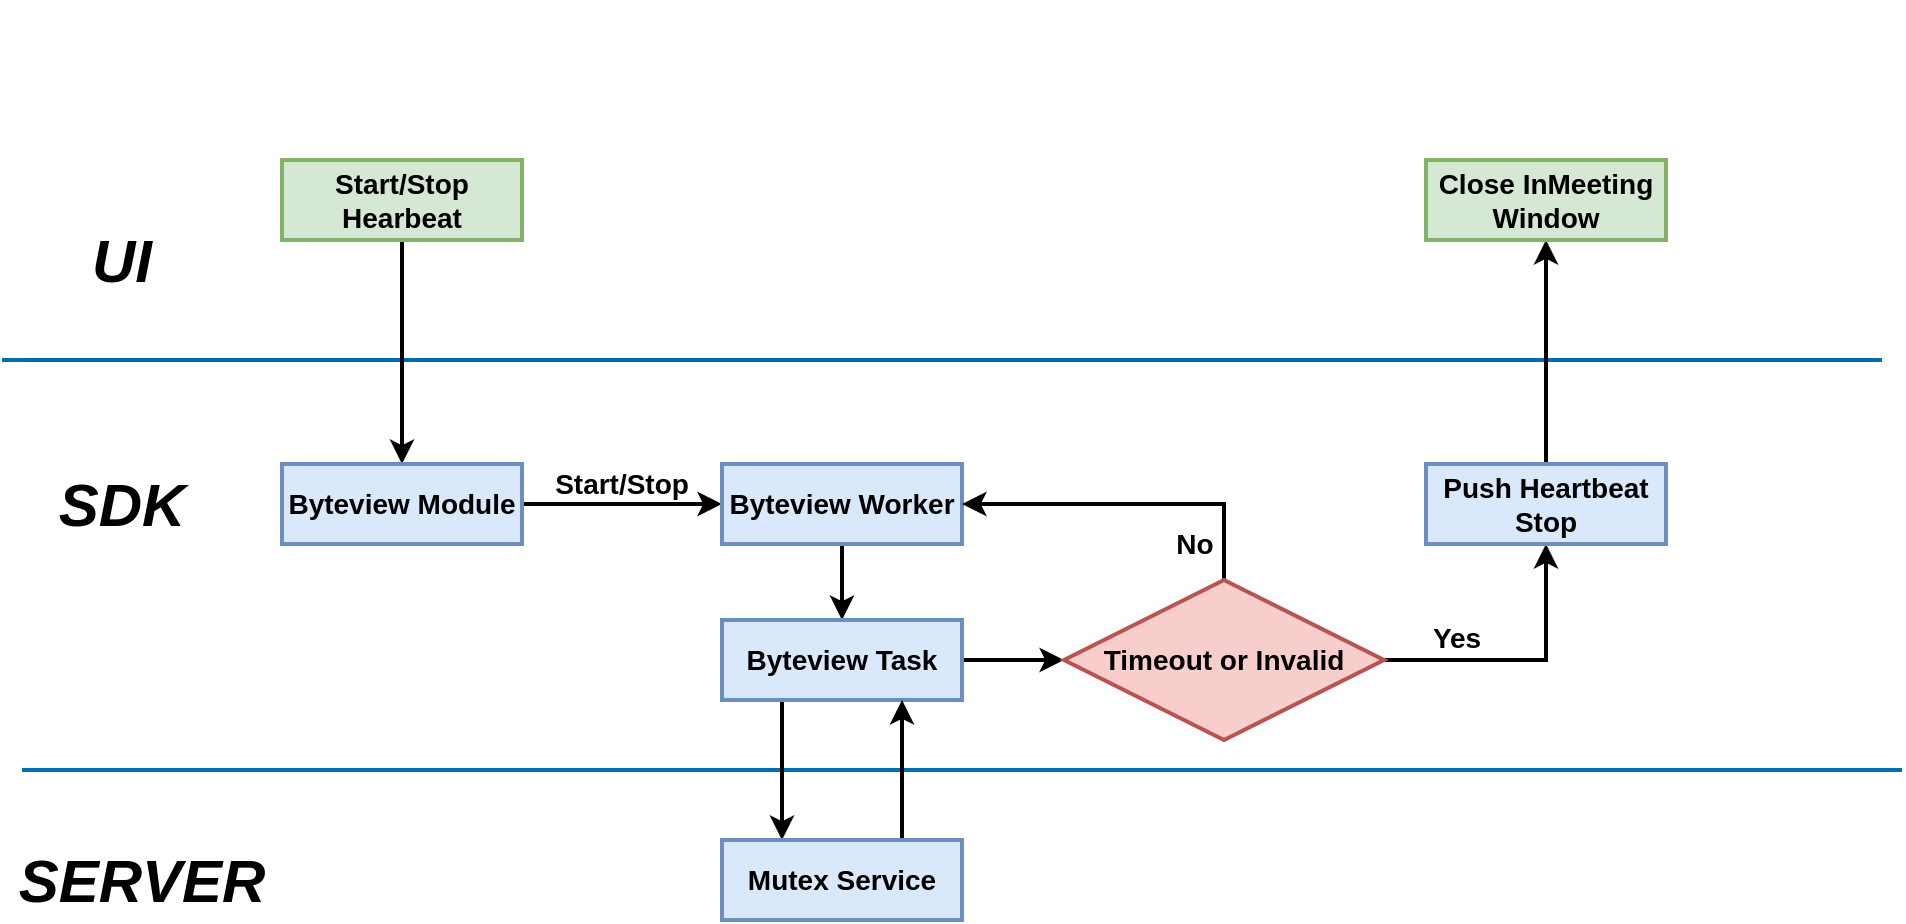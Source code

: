 <mxfile version="13.3.0" type="github">
  <diagram id="9gEZrDbee1CZRMEXm1SG" name="Page-1">
    <mxGraphModel dx="1278" dy="1112" grid="1" gridSize="10" guides="1" tooltips="1" connect="1" arrows="1" fold="1" page="1" pageScale="1" pageWidth="850" pageHeight="1100" math="0" shadow="0">
      <root>
        <mxCell id="0" />
        <mxCell id="1" parent="0" />
        <mxCell id="U9adozjTh0LEUF88zTxM-8" value="" style="line;strokeWidth=2;html=1;perimeter=backbonePerimeter;points=[];outlineConnect=0;fillColor=#1ba1e2;strokeColor=#006EAF;fontColor=#ffffff;" parent="1" vertex="1">
          <mxGeometry x="440" y="520" width="940" height="10" as="geometry" />
        </mxCell>
        <mxCell id="U9adozjTh0LEUF88zTxM-1" value="" style="rounded=0;whiteSpace=wrap;html=1;strokeColor=none;" parent="1" vertex="1">
          <mxGeometry x="430" y="140" width="50" height="50" as="geometry" />
        </mxCell>
        <mxCell id="U9adozjTh0LEUF88zTxM-4" value="" style="line;strokeWidth=2;html=1;perimeter=backbonePerimeter;points=[];outlineConnect=0;fillColor=#1ba1e2;strokeColor=#006EAF;fontColor=#ffffff;" parent="1" vertex="1">
          <mxGeometry x="430" y="315" width="940" height="10" as="geometry" />
        </mxCell>
        <mxCell id="U9adozjTh0LEUF88zTxM-5" value="&lt;i&gt;&lt;font style=&quot;font-size: 30px&quot;&gt;UI&lt;/font&gt;&lt;/i&gt;" style="text;html=1;strokeColor=none;fillColor=none;align=center;verticalAlign=middle;whiteSpace=wrap;rounded=0;fontStyle=1" parent="1" vertex="1">
          <mxGeometry x="470" y="260" width="40" height="20" as="geometry" />
        </mxCell>
        <mxCell id="U9adozjTh0LEUF88zTxM-6" value="&lt;i&gt;&lt;font style=&quot;font-size: 30px&quot;&gt;SDK&lt;/font&gt;&lt;/i&gt;" style="text;html=1;strokeColor=none;fillColor=none;align=center;verticalAlign=middle;whiteSpace=wrap;rounded=0;fontStyle=1" parent="1" vertex="1">
          <mxGeometry x="470" y="382" width="40" height="20" as="geometry" />
        </mxCell>
        <mxCell id="U9adozjTh0LEUF88zTxM-7" value="&lt;i&gt;&lt;font style=&quot;font-size: 30px&quot;&gt;SERVER&lt;/font&gt;&lt;/i&gt;" style="text;html=1;strokeColor=none;fillColor=none;align=center;verticalAlign=middle;whiteSpace=wrap;rounded=0;fontStyle=1" parent="1" vertex="1">
          <mxGeometry x="480" y="570" width="40" height="20" as="geometry" />
        </mxCell>
        <mxCell id="xWA1UM95YJs4pF7XfXpX-3" style="edgeStyle=orthogonalEdgeStyle;orthogonalLoop=1;jettySize=auto;html=1;exitX=0.5;exitY=1;exitDx=0;exitDy=0;rounded=0;strokeWidth=2;" edge="1" parent="1" source="xWA1UM95YJs4pF7XfXpX-1" target="xWA1UM95YJs4pF7XfXpX-2">
          <mxGeometry relative="1" as="geometry" />
        </mxCell>
        <mxCell id="xWA1UM95YJs4pF7XfXpX-1" value="&lt;font style=&quot;font-size: 14px&quot;&gt;&lt;b&gt;Start/Stop Hearbeat&lt;/b&gt;&lt;/font&gt;" style="rounded=0;whiteSpace=wrap;html=1;strokeWidth=2;fillColor=#d5e8d4;strokeColor=#82b366;" vertex="1" parent="1">
          <mxGeometry x="570" y="220" width="120" height="40" as="geometry" />
        </mxCell>
        <mxCell id="xWA1UM95YJs4pF7XfXpX-5" value="" style="edgeStyle=orthogonalEdgeStyle;rounded=0;orthogonalLoop=1;jettySize=auto;html=1;strokeWidth=2;" edge="1" parent="1" source="xWA1UM95YJs4pF7XfXpX-2" target="xWA1UM95YJs4pF7XfXpX-4">
          <mxGeometry relative="1" as="geometry">
            <Array as="points">
              <mxPoint x="740" y="392" />
              <mxPoint x="740" y="392" />
            </Array>
          </mxGeometry>
        </mxCell>
        <mxCell id="xWA1UM95YJs4pF7XfXpX-2" value="&lt;span style=&quot;font-size: 14px&quot;&gt;&lt;b&gt;Byteview Module&lt;/b&gt;&lt;/span&gt;" style="rounded=0;whiteSpace=wrap;html=1;strokeWidth=2;fillColor=#dae8fc;strokeColor=#6c8ebf;" vertex="1" parent="1">
          <mxGeometry x="570" y="372" width="120" height="40" as="geometry" />
        </mxCell>
        <mxCell id="xWA1UM95YJs4pF7XfXpX-31" value="" style="edgeStyle=orthogonalEdgeStyle;curved=1;rounded=0;orthogonalLoop=1;jettySize=auto;html=1;strokeWidth=2;" edge="1" parent="1" source="xWA1UM95YJs4pF7XfXpX-4" target="xWA1UM95YJs4pF7XfXpX-30">
          <mxGeometry relative="1" as="geometry" />
        </mxCell>
        <mxCell id="xWA1UM95YJs4pF7XfXpX-4" value="&lt;span style=&quot;font-size: 14px&quot;&gt;&lt;b&gt;Byteview Worker&lt;/b&gt;&lt;/span&gt;" style="rounded=0;whiteSpace=wrap;html=1;strokeWidth=2;fillColor=#dae8fc;strokeColor=#6c8ebf;" vertex="1" parent="1">
          <mxGeometry x="790" y="372" width="120" height="40" as="geometry" />
        </mxCell>
        <mxCell id="xWA1UM95YJs4pF7XfXpX-33" style="rounded=0;orthogonalLoop=1;jettySize=auto;html=1;exitX=0.25;exitY=1;exitDx=0;exitDy=0;entryX=0.25;entryY=0;entryDx=0;entryDy=0;strokeWidth=2;" edge="1" parent="1" source="xWA1UM95YJs4pF7XfXpX-30" target="xWA1UM95YJs4pF7XfXpX-11">
          <mxGeometry relative="1" as="geometry" />
        </mxCell>
        <mxCell id="xWA1UM95YJs4pF7XfXpX-36" value="" style="edgeStyle=none;rounded=0;orthogonalLoop=1;jettySize=auto;html=1;strokeWidth=2;entryX=0;entryY=0.5;entryDx=0;entryDy=0;" edge="1" parent="1" source="xWA1UM95YJs4pF7XfXpX-30" target="xWA1UM95YJs4pF7XfXpX-37">
          <mxGeometry relative="1" as="geometry">
            <mxPoint x="990" y="470" as="targetPoint" />
          </mxGeometry>
        </mxCell>
        <mxCell id="xWA1UM95YJs4pF7XfXpX-30" value="&lt;span style=&quot;font-size: 14px&quot;&gt;&lt;b&gt;Byteview Task&lt;/b&gt;&lt;/span&gt;" style="rounded=0;whiteSpace=wrap;html=1;strokeWidth=2;fillColor=#dae8fc;strokeColor=#6c8ebf;" vertex="1" parent="1">
          <mxGeometry x="790" y="450" width="120" height="40" as="geometry" />
        </mxCell>
        <mxCell id="xWA1UM95YJs4pF7XfXpX-6" value="&lt;font style=&quot;font-size: 14px&quot;&gt;&lt;b&gt;Start/Stop&lt;/b&gt;&lt;/font&gt;" style="text;html=1;strokeColor=none;fillColor=none;align=center;verticalAlign=middle;whiteSpace=wrap;rounded=0;" vertex="1" parent="1">
          <mxGeometry x="720" y="372" width="40" height="20" as="geometry" />
        </mxCell>
        <mxCell id="xWA1UM95YJs4pF7XfXpX-34" style="edgeStyle=none;rounded=0;orthogonalLoop=1;jettySize=auto;html=1;exitX=0.75;exitY=0;exitDx=0;exitDy=0;entryX=0.75;entryY=1;entryDx=0;entryDy=0;strokeWidth=2;" edge="1" parent="1" source="xWA1UM95YJs4pF7XfXpX-11" target="xWA1UM95YJs4pF7XfXpX-30">
          <mxGeometry relative="1" as="geometry" />
        </mxCell>
        <mxCell id="xWA1UM95YJs4pF7XfXpX-11" value="&lt;span style=&quot;font-size: 14px&quot;&gt;&lt;b&gt;Mutex Service&lt;/b&gt;&lt;/span&gt;" style="rounded=0;whiteSpace=wrap;html=1;strokeWidth=2;fillColor=#dae8fc;strokeColor=#6c8ebf;" vertex="1" parent="1">
          <mxGeometry x="790" y="560" width="120" height="40" as="geometry" />
        </mxCell>
        <mxCell id="xWA1UM95YJs4pF7XfXpX-38" style="edgeStyle=orthogonalEdgeStyle;rounded=0;orthogonalLoop=1;jettySize=auto;html=1;exitX=0.5;exitY=0;exitDx=0;exitDy=0;entryX=1;entryY=0.5;entryDx=0;entryDy=0;strokeWidth=2;" edge="1" parent="1" source="xWA1UM95YJs4pF7XfXpX-37" target="xWA1UM95YJs4pF7XfXpX-4">
          <mxGeometry relative="1" as="geometry" />
        </mxCell>
        <mxCell id="xWA1UM95YJs4pF7XfXpX-41" style="edgeStyle=orthogonalEdgeStyle;rounded=0;orthogonalLoop=1;jettySize=auto;html=1;exitX=1;exitY=0.5;exitDx=0;exitDy=0;entryX=0.5;entryY=1;entryDx=0;entryDy=0;strokeWidth=2;" edge="1" parent="1" source="xWA1UM95YJs4pF7XfXpX-37" target="xWA1UM95YJs4pF7XfXpX-40">
          <mxGeometry relative="1" as="geometry" />
        </mxCell>
        <mxCell id="xWA1UM95YJs4pF7XfXpX-37" value="&lt;font style=&quot;font-size: 14px&quot;&gt;&lt;b&gt;Timeout or Invalid&lt;/b&gt;&lt;/font&gt;" style="rhombus;whiteSpace=wrap;html=1;strokeWidth=2;fillColor=#f8cecc;strokeColor=#b85450;" vertex="1" parent="1">
          <mxGeometry x="961" y="430" width="160" height="80" as="geometry" />
        </mxCell>
        <mxCell id="xWA1UM95YJs4pF7XfXpX-39" value="&lt;font style=&quot;font-size: 14px&quot;&gt;&lt;b&gt;No&lt;/b&gt;&lt;/font&gt;" style="text;html=1;align=center;verticalAlign=middle;resizable=0;points=[];autosize=1;" vertex="1" parent="1">
          <mxGeometry x="1011" y="402" width="30" height="20" as="geometry" />
        </mxCell>
        <mxCell id="xWA1UM95YJs4pF7XfXpX-44" style="edgeStyle=orthogonalEdgeStyle;rounded=0;orthogonalLoop=1;jettySize=auto;html=1;exitX=0.5;exitY=0;exitDx=0;exitDy=0;strokeWidth=2;entryX=0.5;entryY=1;entryDx=0;entryDy=0;" edge="1" parent="1" source="xWA1UM95YJs4pF7XfXpX-40" target="xWA1UM95YJs4pF7XfXpX-45">
          <mxGeometry relative="1" as="geometry">
            <mxPoint x="1202" y="280" as="targetPoint" />
          </mxGeometry>
        </mxCell>
        <mxCell id="xWA1UM95YJs4pF7XfXpX-40" value="&lt;span style=&quot;font-size: 14px&quot;&gt;&lt;b&gt;Push Heartbeat Stop&lt;/b&gt;&lt;/span&gt;" style="rounded=0;whiteSpace=wrap;html=1;strokeWidth=2;fillColor=#dae8fc;strokeColor=#6c8ebf;" vertex="1" parent="1">
          <mxGeometry x="1142" y="372" width="120" height="40" as="geometry" />
        </mxCell>
        <mxCell id="xWA1UM95YJs4pF7XfXpX-43" value="&lt;span style=&quot;font-size: 14px&quot;&gt;&lt;b&gt;Yes&lt;/b&gt;&lt;/span&gt;" style="text;html=1;align=center;verticalAlign=middle;resizable=0;points=[];autosize=1;" vertex="1" parent="1">
          <mxGeometry x="1137" y="449" width="40" height="20" as="geometry" />
        </mxCell>
        <mxCell id="xWA1UM95YJs4pF7XfXpX-45" value="&lt;span style=&quot;font-size: 14px&quot;&gt;&lt;b&gt;Close InMeeting Window&lt;/b&gt;&lt;/span&gt;" style="rounded=0;whiteSpace=wrap;html=1;strokeWidth=2;fillColor=#d5e8d4;strokeColor=#82b366;" vertex="1" parent="1">
          <mxGeometry x="1142" y="220" width="120" height="40" as="geometry" />
        </mxCell>
      </root>
    </mxGraphModel>
  </diagram>
</mxfile>
